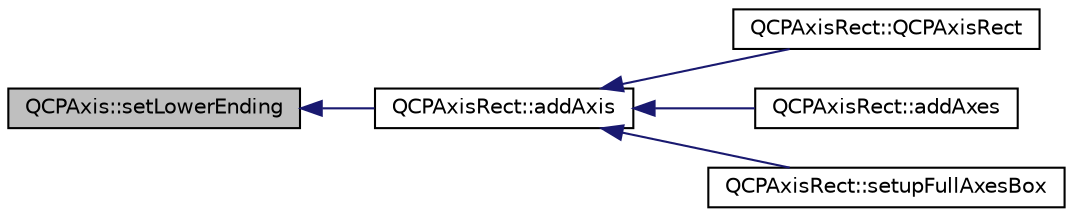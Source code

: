 digraph "QCPAxis::setLowerEnding"
{
  edge [fontname="Helvetica",fontsize="10",labelfontname="Helvetica",labelfontsize="10"];
  node [fontname="Helvetica",fontsize="10",shape=record];
  rankdir="LR";
  Node649 [label="QCPAxis::setLowerEnding",height=0.2,width=0.4,color="black", fillcolor="grey75", style="filled", fontcolor="black"];
  Node649 -> Node650 [dir="back",color="midnightblue",fontsize="10",style="solid",fontname="Helvetica"];
  Node650 [label="QCPAxisRect::addAxis",height=0.2,width=0.4,color="black", fillcolor="white", style="filled",URL="$d8/dad/class_q_c_p_axis_rect.html#acbc382cc7715d23310d65d91f50a4bde"];
  Node650 -> Node651 [dir="back",color="midnightblue",fontsize="10",style="solid",fontname="Helvetica"];
  Node651 [label="QCPAxisRect::QCPAxisRect",height=0.2,width=0.4,color="black", fillcolor="white", style="filled",URL="$d8/dad/class_q_c_p_axis_rect.html#a60b31dece805462c1b82eea2e69ba042"];
  Node650 -> Node652 [dir="back",color="midnightblue",fontsize="10",style="solid",fontname="Helvetica"];
  Node652 [label="QCPAxisRect::addAxes",height=0.2,width=0.4,color="black", fillcolor="white", style="filled",URL="$d8/dad/class_q_c_p_axis_rect.html#a792e1f3d9cb1591fca135bb0de9b81fc"];
  Node650 -> Node653 [dir="back",color="midnightblue",fontsize="10",style="solid",fontname="Helvetica"];
  Node653 [label="QCPAxisRect::setupFullAxesBox",height=0.2,width=0.4,color="black", fillcolor="white", style="filled",URL="$d8/dad/class_q_c_p_axis_rect.html#a5fa906175447b14206954f77fc7f1ef4"];
}
